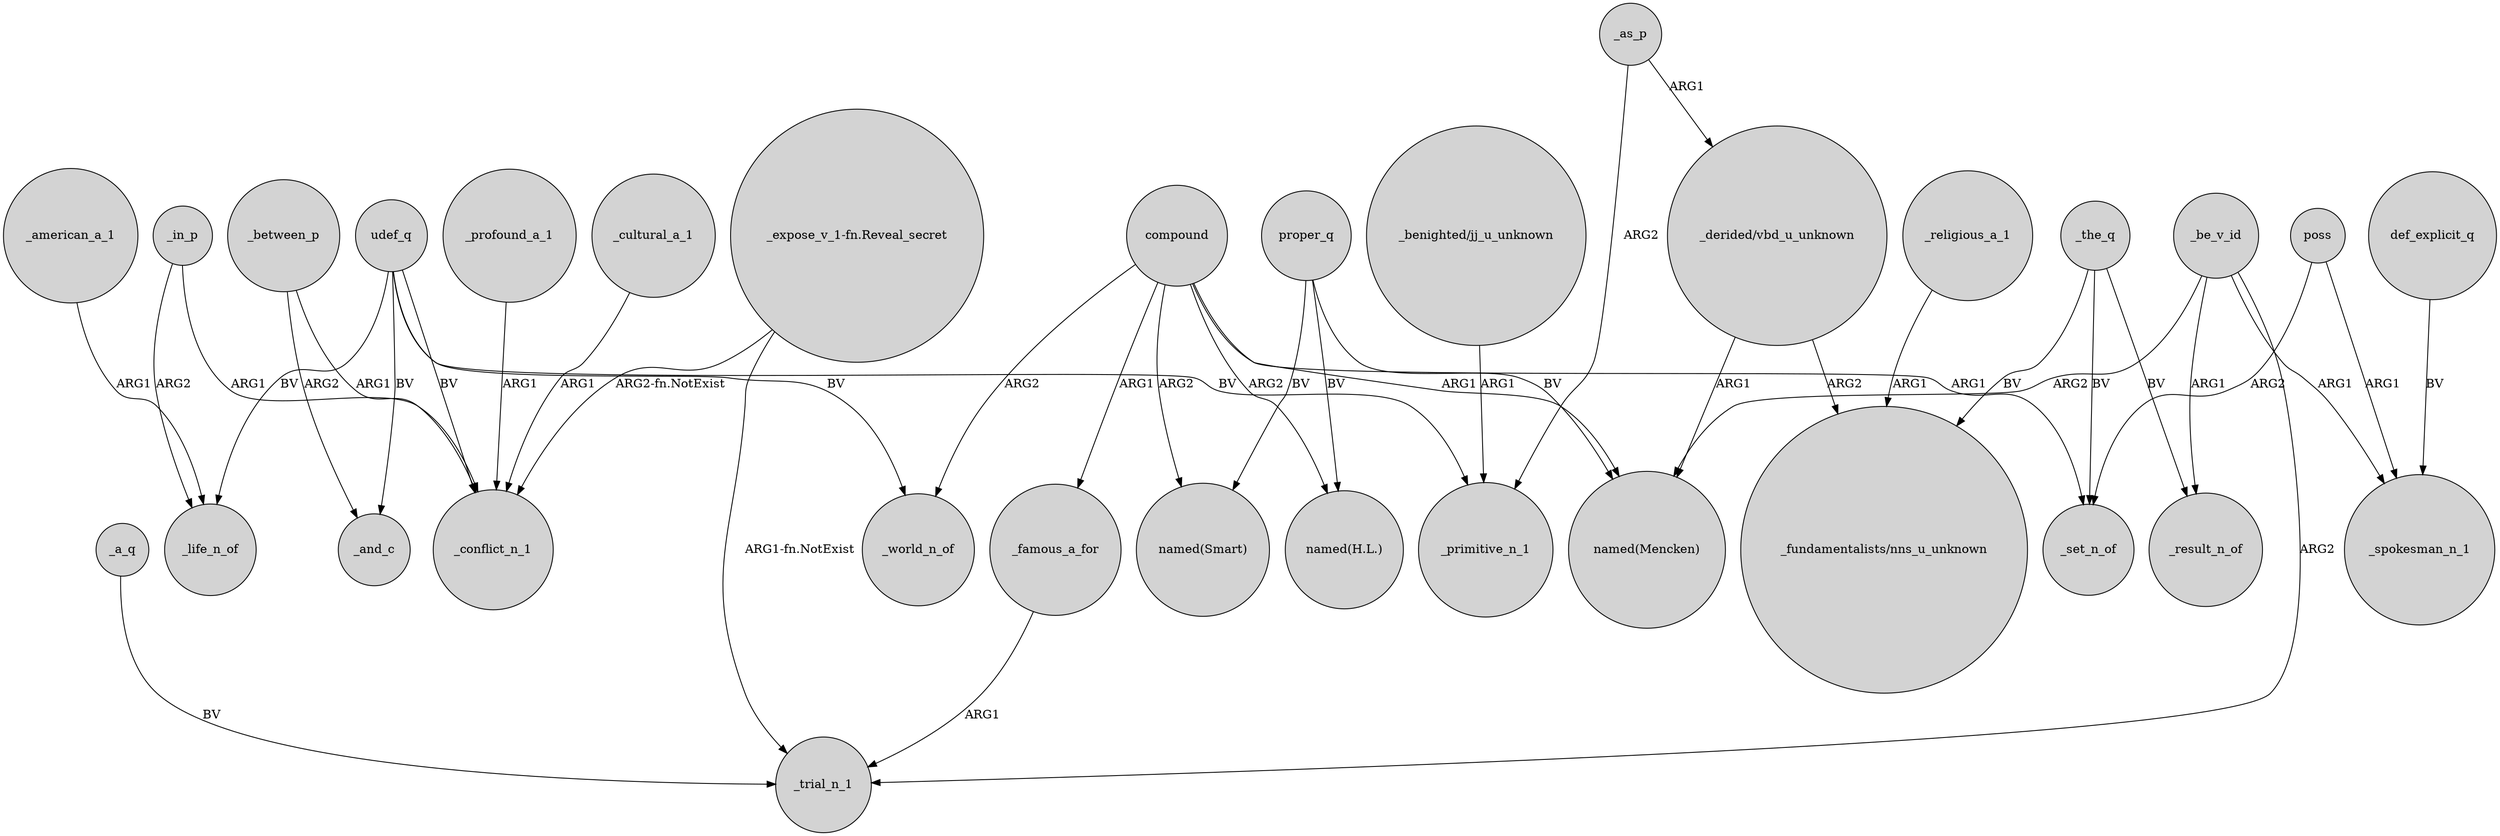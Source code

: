 digraph {
	node [shape=circle style=filled]
	_a_q -> _trial_n_1 [label=BV]
	_cultural_a_1 -> _conflict_n_1 [label=ARG1]
	_in_p -> _life_n_of [label=ARG2]
	udef_q -> _primitive_n_1 [label=BV]
	_as_p -> _primitive_n_1 [label=ARG2]
	compound -> _famous_a_for [label=ARG1]
	compound -> _world_n_of [label=ARG2]
	_between_p -> _conflict_n_1 [label=ARG1]
	udef_q -> _life_n_of [label=BV]
	_the_q -> _result_n_of [label=BV]
	_in_p -> _conflict_n_1 [label=ARG1]
	udef_q -> _conflict_n_1 [label=BV]
	compound -> "named(Mencken)" [label=ARG1]
	compound -> "named(Smart)" [label=ARG2]
	compound -> _set_n_of [label=ARG1]
	udef_q -> _world_n_of [label=BV]
	_be_v_id -> _spokesman_n_1 [label=ARG1]
	proper_q -> "named(Mencken)" [label=BV]
	poss -> _spokesman_n_1 [label=ARG1]
	"_expose_v_1-fn.Reveal_secret" -> _trial_n_1 [label="ARG1-fn.NotExist"]
	_as_p -> "_derided/vbd_u_unknown" [label=ARG1]
	"_derided/vbd_u_unknown" -> "named(Mencken)" [label=ARG1]
	_the_q -> _set_n_of [label=BV]
	proper_q -> "named(H.L.)" [label=BV]
	proper_q -> "named(Smart)" [label=BV]
	_between_p -> _and_c [label=ARG2]
	_famous_a_for -> _trial_n_1 [label=ARG1]
	_profound_a_1 -> _conflict_n_1 [label=ARG1]
	_religious_a_1 -> "_fundamentalists/nns_u_unknown" [label=ARG1]
	_be_v_id -> _result_n_of [label=ARG1]
	"_derided/vbd_u_unknown" -> "_fundamentalists/nns_u_unknown" [label=ARG2]
	_the_q -> "_fundamentalists/nns_u_unknown" [label=BV]
	compound -> "named(H.L.)" [label=ARG2]
	_be_v_id -> "named(Mencken)" [label=ARG2]
	_american_a_1 -> _life_n_of [label=ARG1]
	poss -> _set_n_of [label=ARG2]
	"_expose_v_1-fn.Reveal_secret" -> _conflict_n_1 [label="ARG2-fn.NotExist"]
	def_explicit_q -> _spokesman_n_1 [label=BV]
	udef_q -> _and_c [label=BV]
	"_benighted/jj_u_unknown" -> _primitive_n_1 [label=ARG1]
	_be_v_id -> _trial_n_1 [label=ARG2]
}
